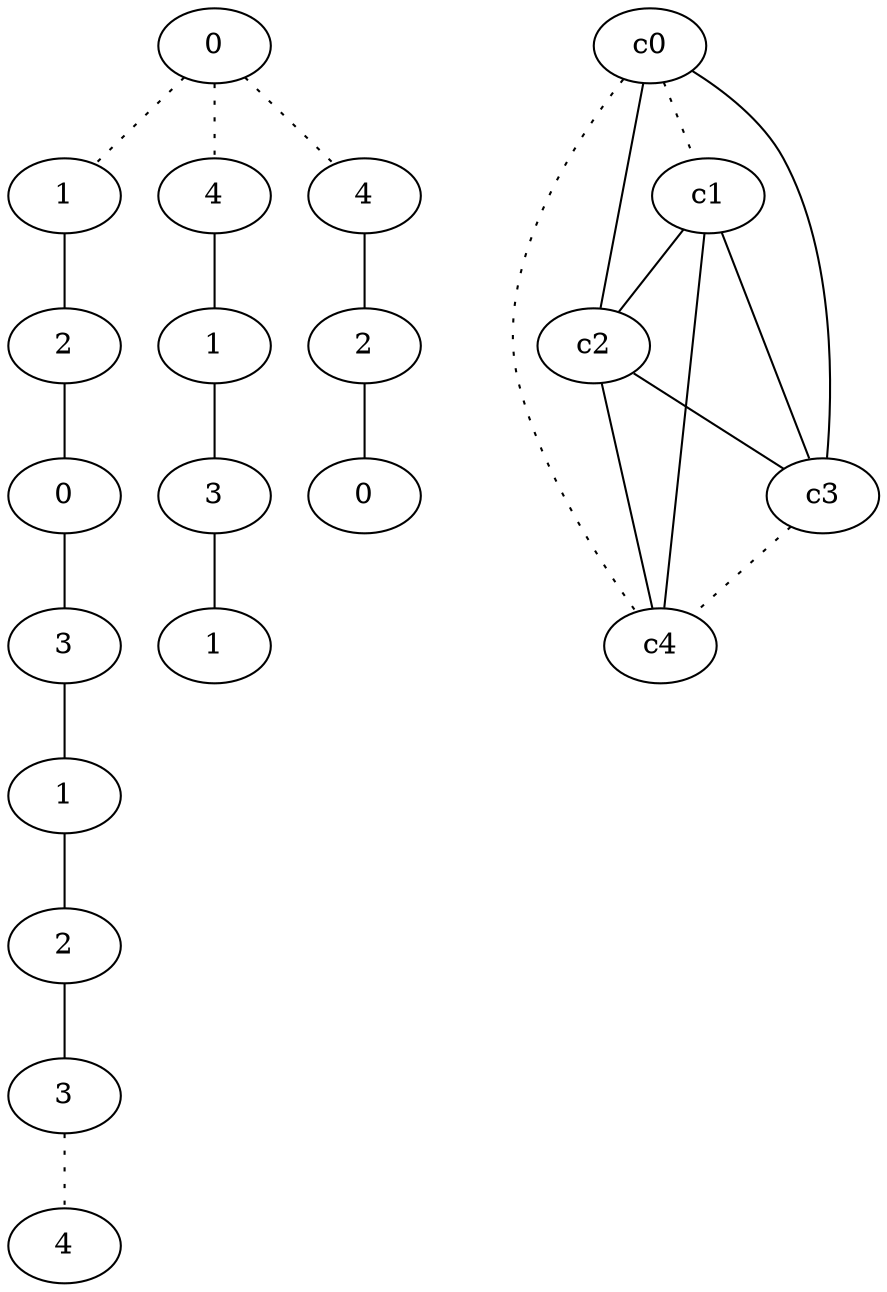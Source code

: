 graph {
a0[label=0];
a1[label=1];
a2[label=2];
a3[label=0];
a4[label=3];
a5[label=1];
a6[label=2];
a7[label=3];
a8[label=4];
a9[label=4];
a10[label=1];
a11[label=3];
a12[label=1];
a13[label=4];
a14[label=2];
a15[label=0];
a0 -- a1 [style=dotted];
a0 -- a9 [style=dotted];
a0 -- a13 [style=dotted];
a1 -- a2;
a2 -- a3;
a3 -- a4;
a4 -- a5;
a5 -- a6;
a6 -- a7;
a7 -- a8 [style=dotted];
a9 -- a10;
a10 -- a11;
a11 -- a12;
a13 -- a14;
a14 -- a15;
c0 -- c1 [style=dotted];
c0 -- c2;
c0 -- c3;
c0 -- c4 [style=dotted];
c1 -- c2;
c1 -- c3;
c1 -- c4;
c2 -- c3;
c2 -- c4;
c3 -- c4 [style=dotted];
}
